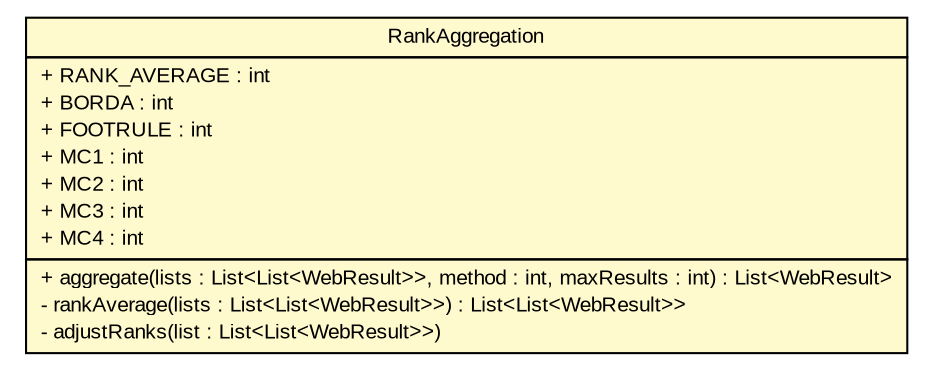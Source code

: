 #!/usr/local/bin/dot
#
# Class diagram 
# Generated by UMLGraph version 5.2 (http://www.umlgraph.org/)
#

digraph G {
	edge [fontname="arial",fontsize=10,labelfontname="arial",labelfontsize=10];
	node [fontname="arial",fontsize=10,shape=plaintext];
	nodesep=0.25;
	ranksep=0.5;
	// tud.iir.web.RankAggregation
	c56125 [label=<<table title="tud.iir.web.RankAggregation" border="0" cellborder="1" cellspacing="0" cellpadding="2" port="p" bgcolor="lemonChiffon" href="./RankAggregation.html">
		<tr><td><table border="0" cellspacing="0" cellpadding="1">
<tr><td align="center" balign="center"> RankAggregation </td></tr>
		</table></td></tr>
		<tr><td><table border="0" cellspacing="0" cellpadding="1">
<tr><td align="left" balign="left"> + RANK_AVERAGE : int </td></tr>
<tr><td align="left" balign="left"> + BORDA : int </td></tr>
<tr><td align="left" balign="left"> + FOOTRULE : int </td></tr>
<tr><td align="left" balign="left"> + MC1 : int </td></tr>
<tr><td align="left" balign="left"> + MC2 : int </td></tr>
<tr><td align="left" balign="left"> + MC3 : int </td></tr>
<tr><td align="left" balign="left"> + MC4 : int </td></tr>
		</table></td></tr>
		<tr><td><table border="0" cellspacing="0" cellpadding="1">
<tr><td align="left" balign="left"> + aggregate(lists : List&lt;List&lt;WebResult&gt;&gt;, method : int, maxResults : int) : List&lt;WebResult&gt; </td></tr>
<tr><td align="left" balign="left"> - rankAverage(lists : List&lt;List&lt;WebResult&gt;&gt;) : List&lt;List&lt;WebResult&gt;&gt; </td></tr>
<tr><td align="left" balign="left"> - adjustRanks(list : List&lt;List&lt;WebResult&gt;&gt;) </td></tr>
		</table></td></tr>
		</table>>, fontname="arial", fontcolor="black", fontsize=10.0];
}

